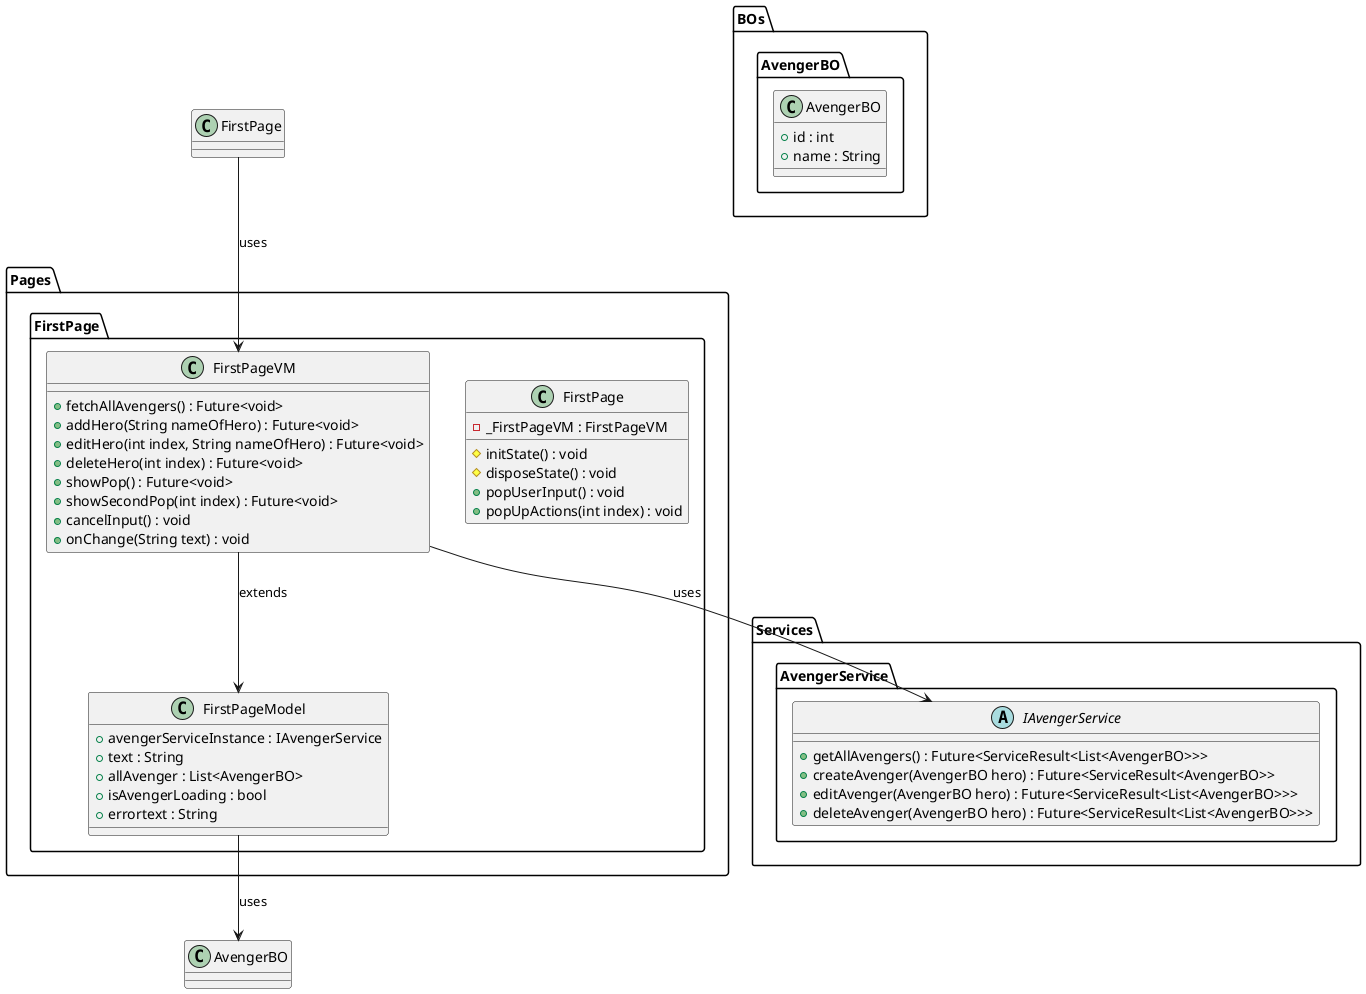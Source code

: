 @startuml First Page Class Diagram
package Pages{
    package FirstPage{
        class FirstPage{
        - _FirstPageVM : FirstPageVM
        # initState() : void 
        # disposeState() : void 
        + popUserInput() : void 
        + popUpActions(int index) : void
    }
    class FirstPageVM{
        + fetchAllAvengers() : Future<void>
        + addHero(String nameOfHero) : Future<void>
        + editHero(int index, String nameOfHero) : Future<void>
        + deleteHero(int index) : Future<void>
        + showPop() : Future<void>
        + showSecondPop(int index) : Future<void>
        + cancelInput() : void
        + onChange(String text) : void
    }
    class FirstPageModel{
        + avengerServiceInstance : IAvengerService
        + text : String
        + allAvenger : List<AvengerBO>
        + isAvengerLoading : bool 
        + errortext : String
    }
}
}
package Services{
    package AvengerService{
        abstract class IAvengerService{
            + getAllAvengers() : Future<ServiceResult<List<AvengerBO>>>
            + createAvenger(AvengerBO hero) : Future<ServiceResult<AvengerBO>>
            + editAvenger(AvengerBO hero) : Future<ServiceResult<List<AvengerBO>>>
            + deleteAvenger(AvengerBO hero) : Future<ServiceResult<List<AvengerBO>>>
        }
    }
}
package BOs{
    package AvengerBO{
        class AvengerBO{
            + id : int
            + name : String
        }
    }
}
FirstPageVM --> FirstPageModel : extends
FirstPage --> FirstPageVM : uses
FirstPageModel --> AvengerBO : uses
FirstPageVM --> IAvengerService : uses
@enduml